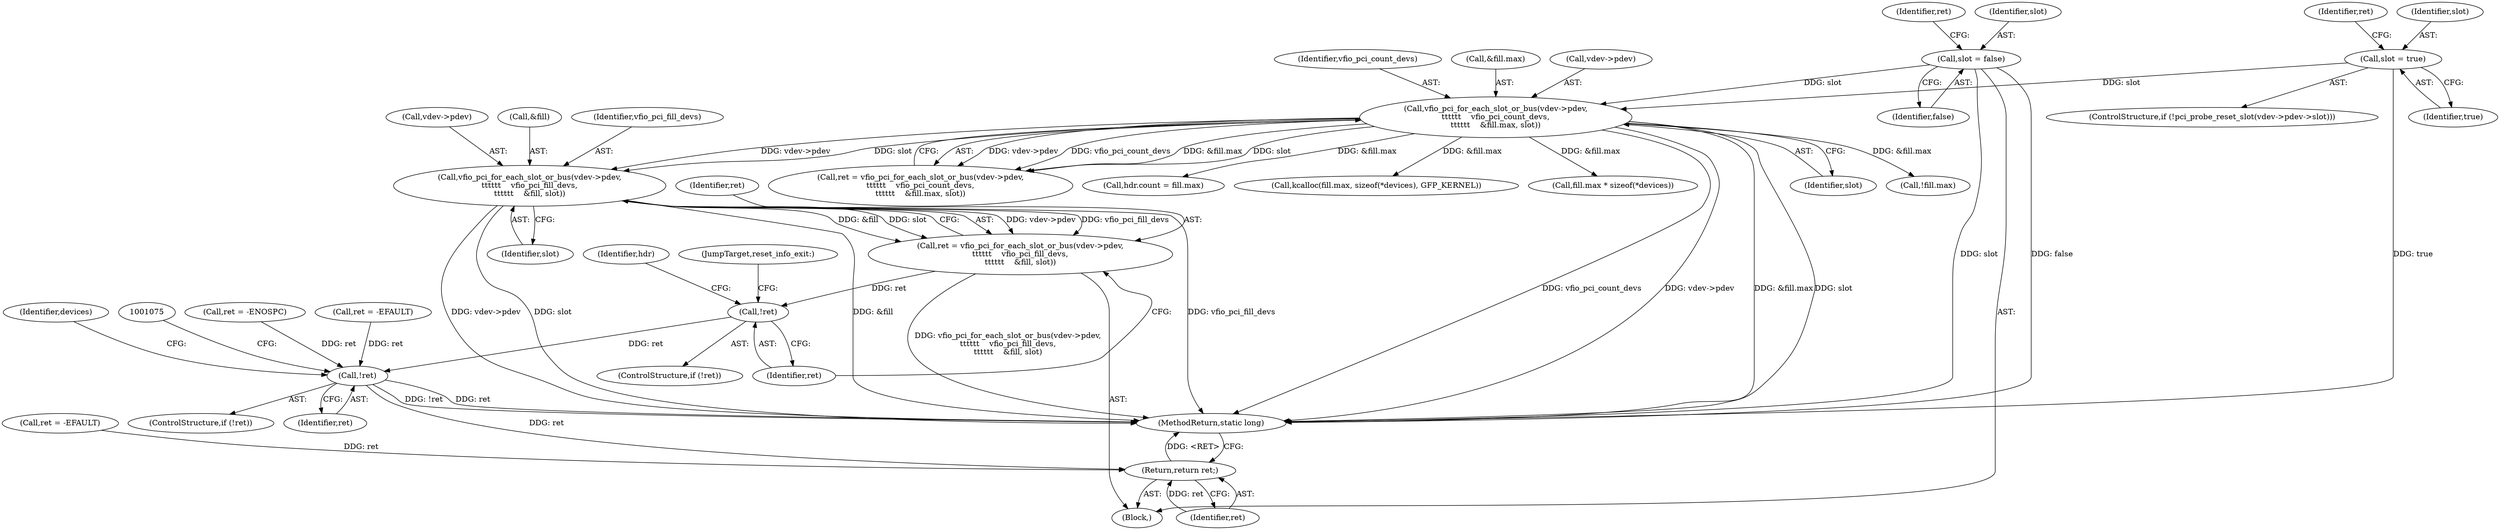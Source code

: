 digraph "0_linux_05692d7005a364add85c6e25a6c4447ce08f913a@pointer" {
"1001037" [label="(Call,vfio_pci_for_each_slot_or_bus(vdev->pdev,\n\t\t\t\t\t\t    vfio_pci_fill_devs,\n\t\t\t\t\t\t    &fill, slot))"];
"1000967" [label="(Call,vfio_pci_for_each_slot_or_bus(vdev->pdev,\n\t\t\t\t\t\t    vfio_pci_count_devs,\n\t\t\t\t\t\t    &fill.max, slot))"];
"1000951" [label="(Call,slot = true)"];
"1000911" [label="(Call,slot = false)"];
"1001035" [label="(Call,ret = vfio_pci_for_each_slot_or_bus(vdev->pdev,\n\t\t\t\t\t\t    vfio_pci_fill_devs,\n\t\t\t\t\t\t    &fill, slot))"];
"1001046" [label="(Call,!ret)"];
"1001069" [label="(Call,!ret)"];
"1001093" [label="(Return,return ret;)"];
"1001093" [label="(Return,return ret;)"];
"1001038" [label="(Call,vdev->pdev)"];
"1000943" [label="(ControlStructure,if (!pci_probe_reset_slot(vdev->pdev->slot)))"];
"1001037" [label="(Call,vfio_pci_for_each_slot_or_bus(vdev->pdev,\n\t\t\t\t\t\t    vfio_pci_fill_devs,\n\t\t\t\t\t\t    &fill, slot))"];
"1000911" [label="(Call,slot = false)"];
"1001045" [label="(ControlStructure,if (!ret))"];
"1000966" [label="(Identifier,ret)"];
"1001042" [label="(Call,&fill)"];
"1001035" [label="(Call,ret = vfio_pci_for_each_slot_or_bus(vdev->pdev,\n\t\t\t\t\t\t    vfio_pci_fill_devs,\n\t\t\t\t\t\t    &fill, slot))"];
"1001002" [label="(Call,ret = -ENOSPC)"];
"1001044" [label="(Identifier,slot)"];
"1000971" [label="(Identifier,vfio_pci_count_devs)"];
"1001036" [label="(Identifier,ret)"];
"1000976" [label="(Identifier,slot)"];
"1000982" [label="(Call,!fill.max)"];
"1000916" [label="(Identifier,ret)"];
"1000953" [label="(Identifier,true)"];
"1000912" [label="(Identifier,slot)"];
"1001047" [label="(Identifier,ret)"];
"1000972" [label="(Call,&fill.max)"];
"1000901" [label="(Block,)"];
"1001041" [label="(Identifier,vfio_pci_fill_devs)"];
"1000965" [label="(Call,ret = vfio_pci_for_each_slot_or_bus(vdev->pdev,\n\t\t\t\t\t\t    vfio_pci_count_devs,\n\t\t\t\t\t\t    &fill.max, slot))"];
"1001064" [label="(Call,ret = -EFAULT)"];
"1001094" [label="(Identifier,ret)"];
"1001380" [label="(MethodReturn,static long)"];
"1000968" [label="(Call,vdev->pdev)"];
"1001069" [label="(Call,!ret)"];
"1001070" [label="(Identifier,ret)"];
"1001092" [label="(Identifier,devices)"];
"1000951" [label="(Call,slot = true)"];
"1001006" [label="(Call,hdr.count = fill.max)"];
"1001016" [label="(Call,kcalloc(fill.max, sizeof(*devices), GFP_KERNEL))"];
"1000994" [label="(Call,fill.max * sizeof(*devices))"];
"1001087" [label="(Call,ret = -EFAULT)"];
"1000952" [label="(Identifier,slot)"];
"1000913" [label="(Identifier,false)"];
"1000967" [label="(Call,vfio_pci_for_each_slot_or_bus(vdev->pdev,\n\t\t\t\t\t\t    vfio_pci_count_devs,\n\t\t\t\t\t\t    &fill.max, slot))"];
"1001055" [label="(JumpTarget,reset_info_exit:)"];
"1001046" [label="(Call,!ret)"];
"1001050" [label="(Identifier,hdr)"];
"1001068" [label="(ControlStructure,if (!ret))"];
"1001037" -> "1001035"  [label="AST: "];
"1001037" -> "1001044"  [label="CFG: "];
"1001038" -> "1001037"  [label="AST: "];
"1001041" -> "1001037"  [label="AST: "];
"1001042" -> "1001037"  [label="AST: "];
"1001044" -> "1001037"  [label="AST: "];
"1001035" -> "1001037"  [label="CFG: "];
"1001037" -> "1001380"  [label="DDG: vfio_pci_fill_devs"];
"1001037" -> "1001380"  [label="DDG: slot"];
"1001037" -> "1001380"  [label="DDG: vdev->pdev"];
"1001037" -> "1001380"  [label="DDG: &fill"];
"1001037" -> "1001035"  [label="DDG: vdev->pdev"];
"1001037" -> "1001035"  [label="DDG: vfio_pci_fill_devs"];
"1001037" -> "1001035"  [label="DDG: &fill"];
"1001037" -> "1001035"  [label="DDG: slot"];
"1000967" -> "1001037"  [label="DDG: vdev->pdev"];
"1000967" -> "1001037"  [label="DDG: slot"];
"1000967" -> "1000965"  [label="AST: "];
"1000967" -> "1000976"  [label="CFG: "];
"1000968" -> "1000967"  [label="AST: "];
"1000971" -> "1000967"  [label="AST: "];
"1000972" -> "1000967"  [label="AST: "];
"1000976" -> "1000967"  [label="AST: "];
"1000965" -> "1000967"  [label="CFG: "];
"1000967" -> "1001380"  [label="DDG: &fill.max"];
"1000967" -> "1001380"  [label="DDG: vfio_pci_count_devs"];
"1000967" -> "1001380"  [label="DDG: slot"];
"1000967" -> "1001380"  [label="DDG: vdev->pdev"];
"1000967" -> "1000965"  [label="DDG: vdev->pdev"];
"1000967" -> "1000965"  [label="DDG: vfio_pci_count_devs"];
"1000967" -> "1000965"  [label="DDG: &fill.max"];
"1000967" -> "1000965"  [label="DDG: slot"];
"1000951" -> "1000967"  [label="DDG: slot"];
"1000911" -> "1000967"  [label="DDG: slot"];
"1000967" -> "1000982"  [label="DDG: &fill.max"];
"1000967" -> "1000994"  [label="DDG: &fill.max"];
"1000967" -> "1001006"  [label="DDG: &fill.max"];
"1000967" -> "1001016"  [label="DDG: &fill.max"];
"1000951" -> "1000943"  [label="AST: "];
"1000951" -> "1000953"  [label="CFG: "];
"1000952" -> "1000951"  [label="AST: "];
"1000953" -> "1000951"  [label="AST: "];
"1000966" -> "1000951"  [label="CFG: "];
"1000951" -> "1001380"  [label="DDG: true"];
"1000911" -> "1000901"  [label="AST: "];
"1000911" -> "1000913"  [label="CFG: "];
"1000912" -> "1000911"  [label="AST: "];
"1000913" -> "1000911"  [label="AST: "];
"1000916" -> "1000911"  [label="CFG: "];
"1000911" -> "1001380"  [label="DDG: slot"];
"1000911" -> "1001380"  [label="DDG: false"];
"1001035" -> "1000901"  [label="AST: "];
"1001036" -> "1001035"  [label="AST: "];
"1001047" -> "1001035"  [label="CFG: "];
"1001035" -> "1001380"  [label="DDG: vfio_pci_for_each_slot_or_bus(vdev->pdev,\n\t\t\t\t\t\t    vfio_pci_fill_devs,\n\t\t\t\t\t\t    &fill, slot)"];
"1001035" -> "1001046"  [label="DDG: ret"];
"1001046" -> "1001045"  [label="AST: "];
"1001046" -> "1001047"  [label="CFG: "];
"1001047" -> "1001046"  [label="AST: "];
"1001050" -> "1001046"  [label="CFG: "];
"1001055" -> "1001046"  [label="CFG: "];
"1001046" -> "1001069"  [label="DDG: ret"];
"1001069" -> "1001068"  [label="AST: "];
"1001069" -> "1001070"  [label="CFG: "];
"1001070" -> "1001069"  [label="AST: "];
"1001075" -> "1001069"  [label="CFG: "];
"1001092" -> "1001069"  [label="CFG: "];
"1001069" -> "1001380"  [label="DDG: !ret"];
"1001069" -> "1001380"  [label="DDG: ret"];
"1001002" -> "1001069"  [label="DDG: ret"];
"1001064" -> "1001069"  [label="DDG: ret"];
"1001069" -> "1001093"  [label="DDG: ret"];
"1001093" -> "1000901"  [label="AST: "];
"1001093" -> "1001094"  [label="CFG: "];
"1001094" -> "1001093"  [label="AST: "];
"1001380" -> "1001093"  [label="CFG: "];
"1001093" -> "1001380"  [label="DDG: <RET>"];
"1001094" -> "1001093"  [label="DDG: ret"];
"1001087" -> "1001093"  [label="DDG: ret"];
}
